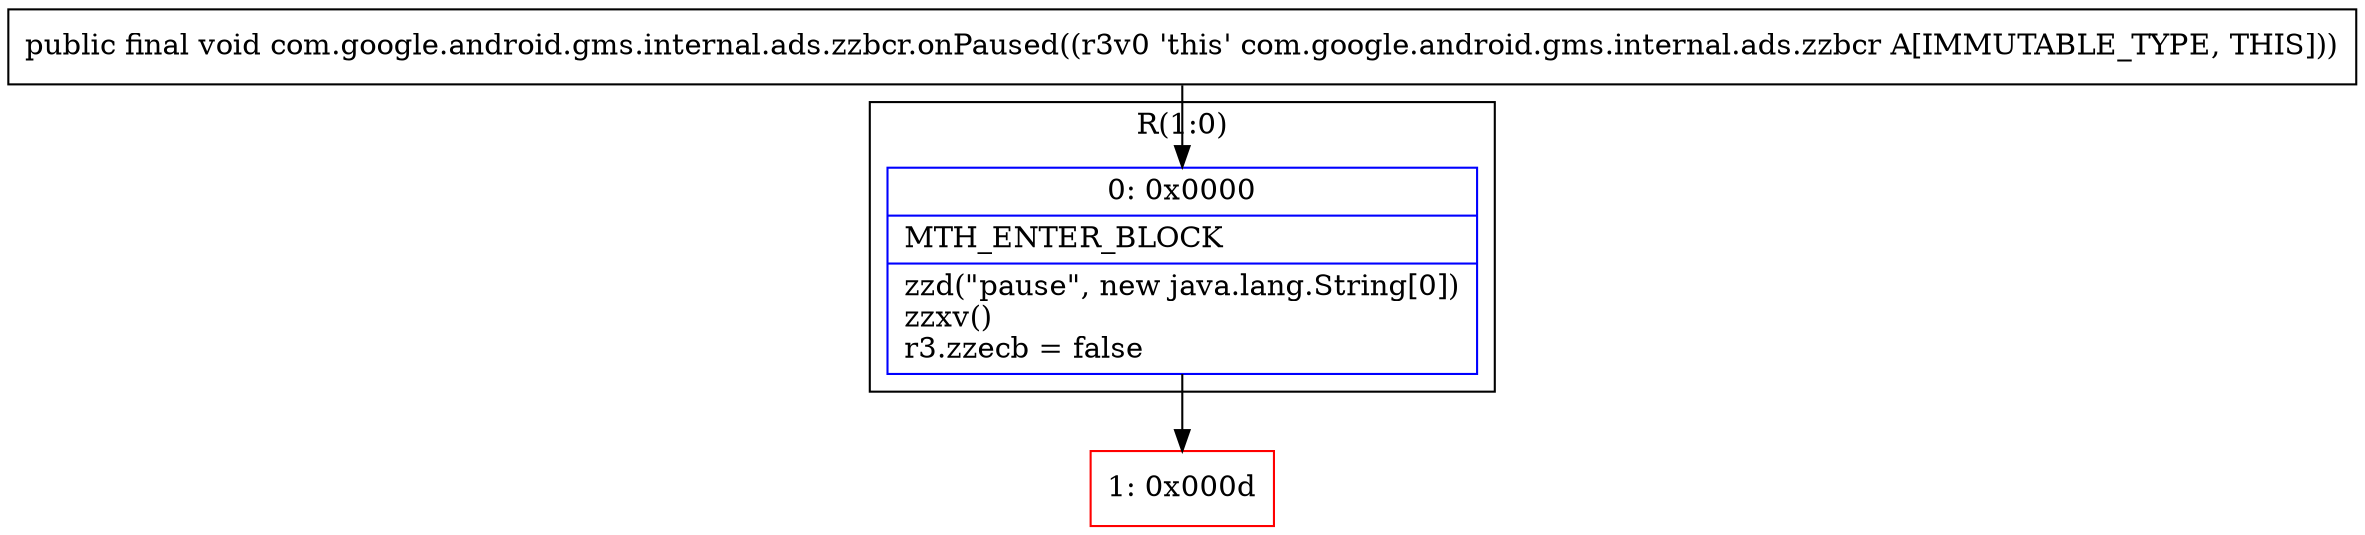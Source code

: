 digraph "CFG forcom.google.android.gms.internal.ads.zzbcr.onPaused()V" {
subgraph cluster_Region_1462346184 {
label = "R(1:0)";
node [shape=record,color=blue];
Node_0 [shape=record,label="{0\:\ 0x0000|MTH_ENTER_BLOCK\l|zzd(\"pause\", new java.lang.String[0])\lzzxv()\lr3.zzecb = false\l}"];
}
Node_1 [shape=record,color=red,label="{1\:\ 0x000d}"];
MethodNode[shape=record,label="{public final void com.google.android.gms.internal.ads.zzbcr.onPaused((r3v0 'this' com.google.android.gms.internal.ads.zzbcr A[IMMUTABLE_TYPE, THIS])) }"];
MethodNode -> Node_0;
Node_0 -> Node_1;
}

